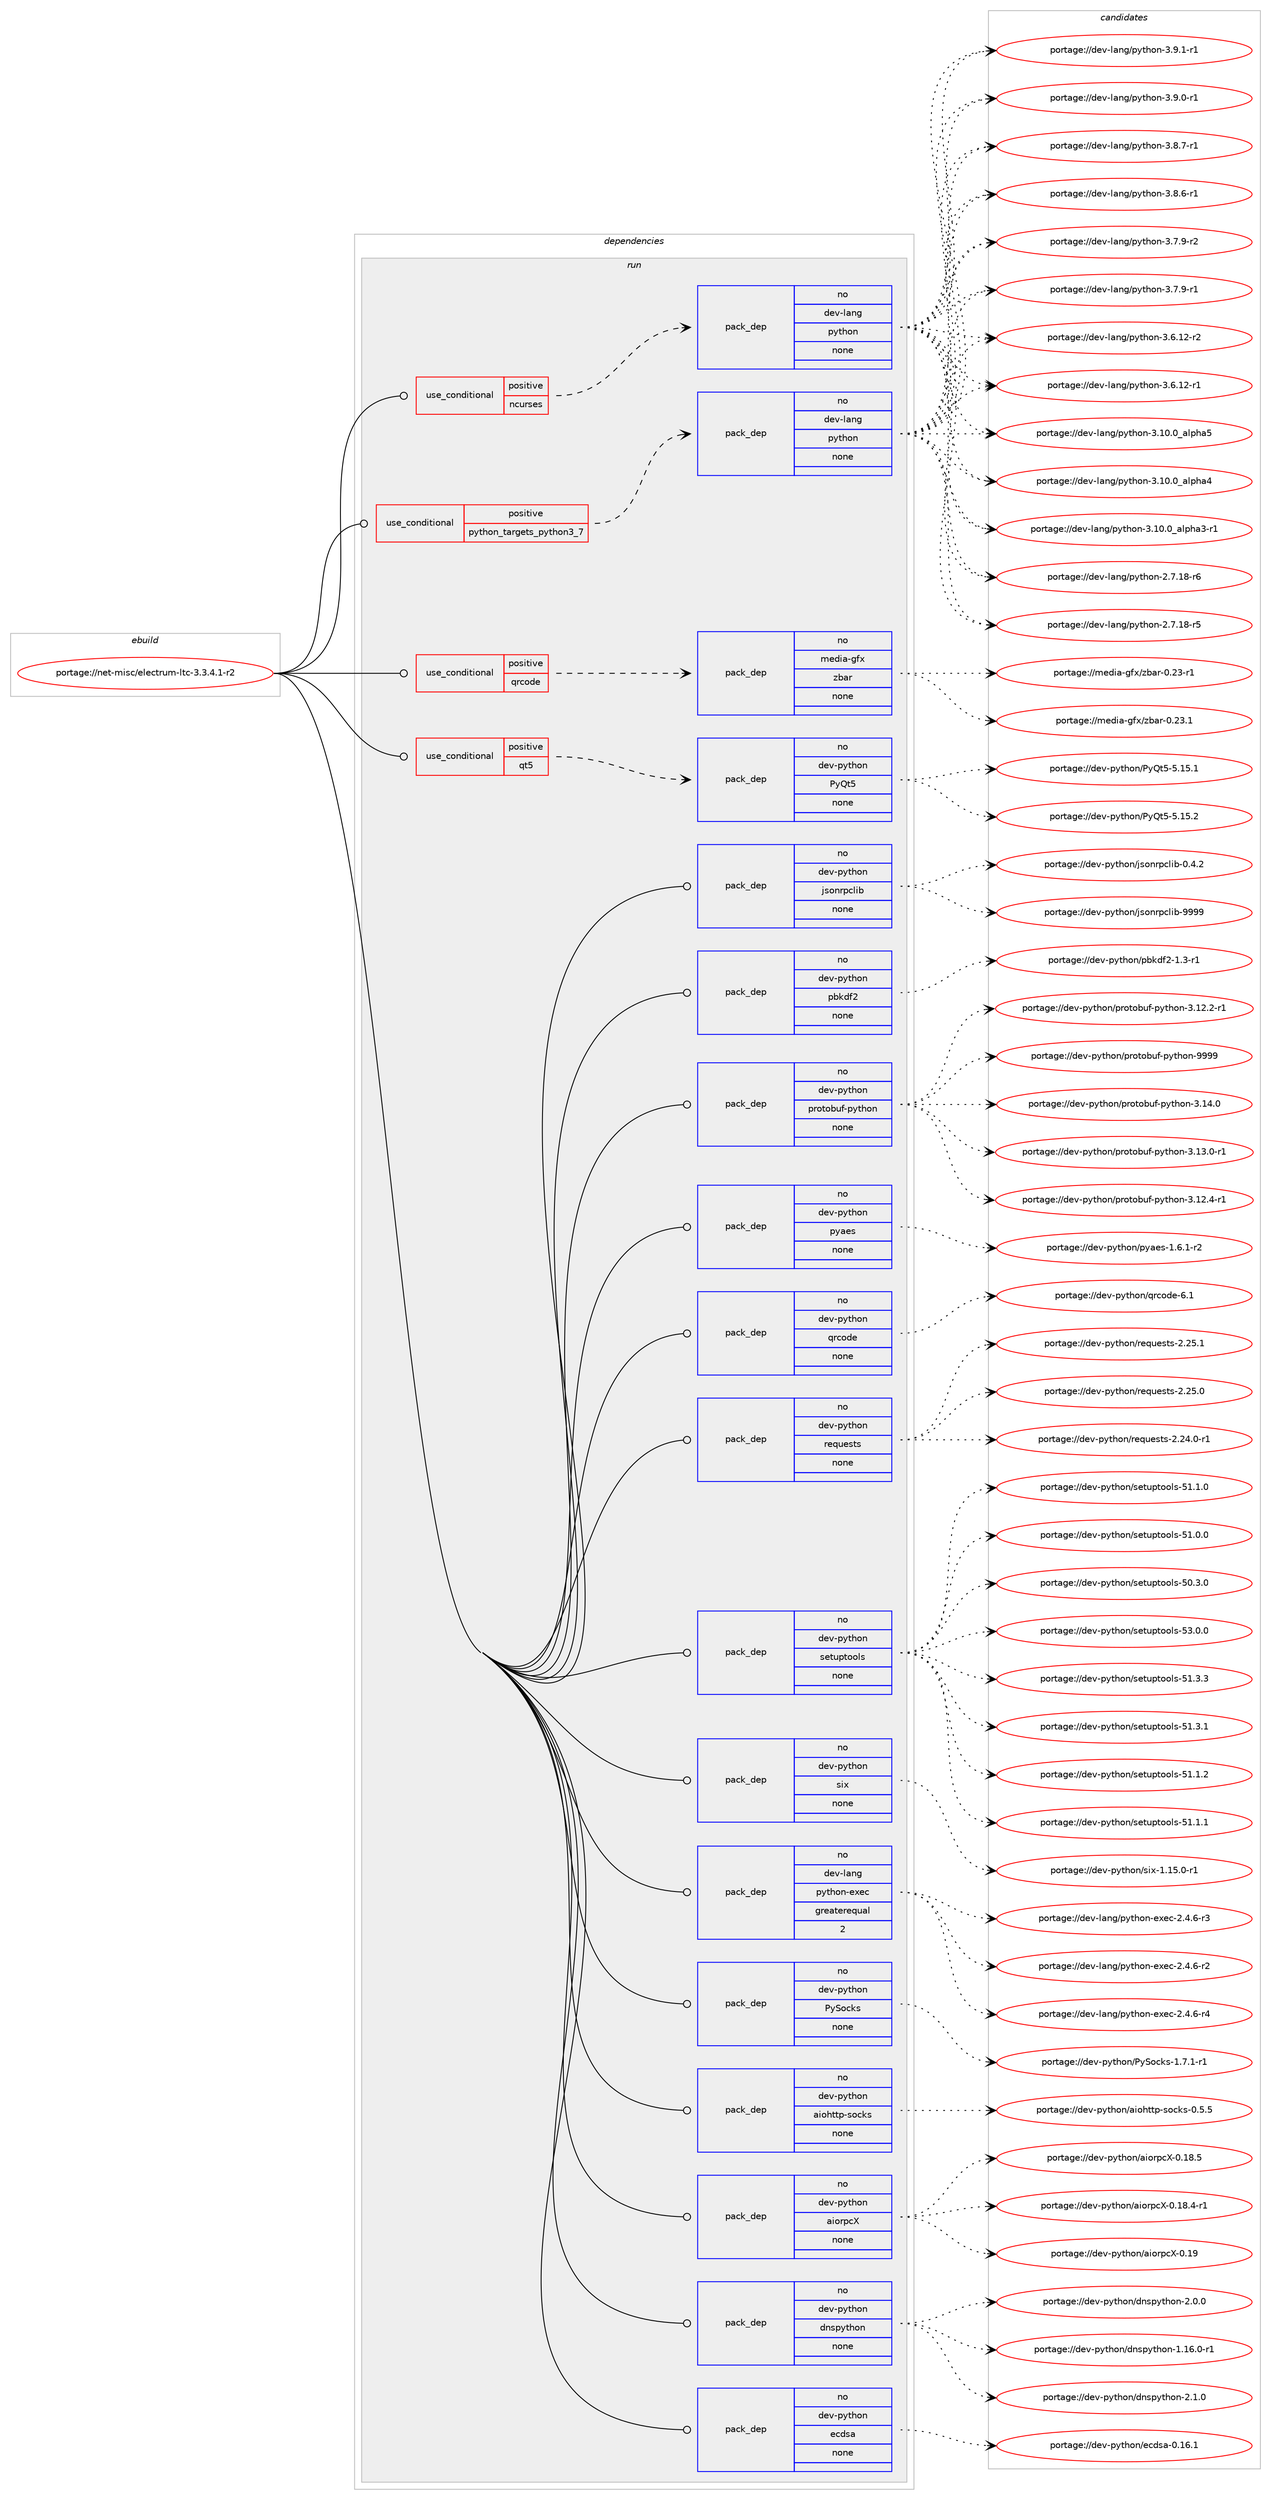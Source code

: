 digraph prolog {

# *************
# Graph options
# *************

newrank=true;
concentrate=true;
compound=true;
graph [rankdir=LR,fontname=Helvetica,fontsize=10,ranksep=1.5];#, ranksep=2.5, nodesep=0.2];
edge  [arrowhead=vee];
node  [fontname=Helvetica,fontsize=10];

# **********
# The ebuild
# **********

subgraph cluster_leftcol {
color=gray;
rank=same;
label=<<i>ebuild</i>>;
id [label="portage://net-misc/electrum-ltc-3.3.4.1-r2", color=red, width=4, href="../net-misc/electrum-ltc-3.3.4.1-r2.svg"];
}

# ****************
# The dependencies
# ****************

subgraph cluster_midcol {
color=gray;
label=<<i>dependencies</i>>;
subgraph cluster_compile {
fillcolor="#eeeeee";
style=filled;
label=<<i>compile</i>>;
}
subgraph cluster_compileandrun {
fillcolor="#eeeeee";
style=filled;
label=<<i>compile and run</i>>;
}
subgraph cluster_run {
fillcolor="#eeeeee";
style=filled;
label=<<i>run</i>>;
subgraph cond7633 {
dependency24983 [label=<<TABLE BORDER="0" CELLBORDER="1" CELLSPACING="0" CELLPADDING="4"><TR><TD ROWSPAN="3" CELLPADDING="10">use_conditional</TD></TR><TR><TD>positive</TD></TR><TR><TD>ncurses</TD></TR></TABLE>>, shape=none, color=red];
subgraph pack17125 {
dependency24984 [label=<<TABLE BORDER="0" CELLBORDER="1" CELLSPACING="0" CELLPADDING="4" WIDTH="220"><TR><TD ROWSPAN="6" CELLPADDING="30">pack_dep</TD></TR><TR><TD WIDTH="110">no</TD></TR><TR><TD>dev-lang</TD></TR><TR><TD>python</TD></TR><TR><TD>none</TD></TR><TR><TD></TD></TR></TABLE>>, shape=none, color=blue];
}
dependency24983:e -> dependency24984:w [weight=20,style="dashed",arrowhead="vee"];
}
id:e -> dependency24983:w [weight=20,style="solid",arrowhead="odot"];
subgraph cond7634 {
dependency24985 [label=<<TABLE BORDER="0" CELLBORDER="1" CELLSPACING="0" CELLPADDING="4"><TR><TD ROWSPAN="3" CELLPADDING="10">use_conditional</TD></TR><TR><TD>positive</TD></TR><TR><TD>python_targets_python3_7</TD></TR></TABLE>>, shape=none, color=red];
subgraph pack17126 {
dependency24986 [label=<<TABLE BORDER="0" CELLBORDER="1" CELLSPACING="0" CELLPADDING="4" WIDTH="220"><TR><TD ROWSPAN="6" CELLPADDING="30">pack_dep</TD></TR><TR><TD WIDTH="110">no</TD></TR><TR><TD>dev-lang</TD></TR><TR><TD>python</TD></TR><TR><TD>none</TD></TR><TR><TD></TD></TR></TABLE>>, shape=none, color=blue];
}
dependency24985:e -> dependency24986:w [weight=20,style="dashed",arrowhead="vee"];
}
id:e -> dependency24985:w [weight=20,style="solid",arrowhead="odot"];
subgraph cond7635 {
dependency24987 [label=<<TABLE BORDER="0" CELLBORDER="1" CELLSPACING="0" CELLPADDING="4"><TR><TD ROWSPAN="3" CELLPADDING="10">use_conditional</TD></TR><TR><TD>positive</TD></TR><TR><TD>qrcode</TD></TR></TABLE>>, shape=none, color=red];
subgraph pack17127 {
dependency24988 [label=<<TABLE BORDER="0" CELLBORDER="1" CELLSPACING="0" CELLPADDING="4" WIDTH="220"><TR><TD ROWSPAN="6" CELLPADDING="30">pack_dep</TD></TR><TR><TD WIDTH="110">no</TD></TR><TR><TD>media-gfx</TD></TR><TR><TD>zbar</TD></TR><TR><TD>none</TD></TR><TR><TD></TD></TR></TABLE>>, shape=none, color=blue];
}
dependency24987:e -> dependency24988:w [weight=20,style="dashed",arrowhead="vee"];
}
id:e -> dependency24987:w [weight=20,style="solid",arrowhead="odot"];
subgraph cond7636 {
dependency24989 [label=<<TABLE BORDER="0" CELLBORDER="1" CELLSPACING="0" CELLPADDING="4"><TR><TD ROWSPAN="3" CELLPADDING="10">use_conditional</TD></TR><TR><TD>positive</TD></TR><TR><TD>qt5</TD></TR></TABLE>>, shape=none, color=red];
subgraph pack17128 {
dependency24990 [label=<<TABLE BORDER="0" CELLBORDER="1" CELLSPACING="0" CELLPADDING="4" WIDTH="220"><TR><TD ROWSPAN="6" CELLPADDING="30">pack_dep</TD></TR><TR><TD WIDTH="110">no</TD></TR><TR><TD>dev-python</TD></TR><TR><TD>PyQt5</TD></TR><TR><TD>none</TD></TR><TR><TD></TD></TR></TABLE>>, shape=none, color=blue];
}
dependency24989:e -> dependency24990:w [weight=20,style="dashed",arrowhead="vee"];
}
id:e -> dependency24989:w [weight=20,style="solid",arrowhead="odot"];
subgraph pack17129 {
dependency24991 [label=<<TABLE BORDER="0" CELLBORDER="1" CELLSPACING="0" CELLPADDING="4" WIDTH="220"><TR><TD ROWSPAN="6" CELLPADDING="30">pack_dep</TD></TR><TR><TD WIDTH="110">no</TD></TR><TR><TD>dev-lang</TD></TR><TR><TD>python-exec</TD></TR><TR><TD>greaterequal</TD></TR><TR><TD>2</TD></TR></TABLE>>, shape=none, color=blue];
}
id:e -> dependency24991:w [weight=20,style="solid",arrowhead="odot"];
subgraph pack17130 {
dependency24992 [label=<<TABLE BORDER="0" CELLBORDER="1" CELLSPACING="0" CELLPADDING="4" WIDTH="220"><TR><TD ROWSPAN="6" CELLPADDING="30">pack_dep</TD></TR><TR><TD WIDTH="110">no</TD></TR><TR><TD>dev-python</TD></TR><TR><TD>PySocks</TD></TR><TR><TD>none</TD></TR><TR><TD></TD></TR></TABLE>>, shape=none, color=blue];
}
id:e -> dependency24992:w [weight=20,style="solid",arrowhead="odot"];
subgraph pack17131 {
dependency24993 [label=<<TABLE BORDER="0" CELLBORDER="1" CELLSPACING="0" CELLPADDING="4" WIDTH="220"><TR><TD ROWSPAN="6" CELLPADDING="30">pack_dep</TD></TR><TR><TD WIDTH="110">no</TD></TR><TR><TD>dev-python</TD></TR><TR><TD>aiohttp-socks</TD></TR><TR><TD>none</TD></TR><TR><TD></TD></TR></TABLE>>, shape=none, color=blue];
}
id:e -> dependency24993:w [weight=20,style="solid",arrowhead="odot"];
subgraph pack17132 {
dependency24994 [label=<<TABLE BORDER="0" CELLBORDER="1" CELLSPACING="0" CELLPADDING="4" WIDTH="220"><TR><TD ROWSPAN="6" CELLPADDING="30">pack_dep</TD></TR><TR><TD WIDTH="110">no</TD></TR><TR><TD>dev-python</TD></TR><TR><TD>aiorpcX</TD></TR><TR><TD>none</TD></TR><TR><TD></TD></TR></TABLE>>, shape=none, color=blue];
}
id:e -> dependency24994:w [weight=20,style="solid",arrowhead="odot"];
subgraph pack17133 {
dependency24995 [label=<<TABLE BORDER="0" CELLBORDER="1" CELLSPACING="0" CELLPADDING="4" WIDTH="220"><TR><TD ROWSPAN="6" CELLPADDING="30">pack_dep</TD></TR><TR><TD WIDTH="110">no</TD></TR><TR><TD>dev-python</TD></TR><TR><TD>dnspython</TD></TR><TR><TD>none</TD></TR><TR><TD></TD></TR></TABLE>>, shape=none, color=blue];
}
id:e -> dependency24995:w [weight=20,style="solid",arrowhead="odot"];
subgraph pack17134 {
dependency24996 [label=<<TABLE BORDER="0" CELLBORDER="1" CELLSPACING="0" CELLPADDING="4" WIDTH="220"><TR><TD ROWSPAN="6" CELLPADDING="30">pack_dep</TD></TR><TR><TD WIDTH="110">no</TD></TR><TR><TD>dev-python</TD></TR><TR><TD>ecdsa</TD></TR><TR><TD>none</TD></TR><TR><TD></TD></TR></TABLE>>, shape=none, color=blue];
}
id:e -> dependency24996:w [weight=20,style="solid",arrowhead="odot"];
subgraph pack17135 {
dependency24997 [label=<<TABLE BORDER="0" CELLBORDER="1" CELLSPACING="0" CELLPADDING="4" WIDTH="220"><TR><TD ROWSPAN="6" CELLPADDING="30">pack_dep</TD></TR><TR><TD WIDTH="110">no</TD></TR><TR><TD>dev-python</TD></TR><TR><TD>jsonrpclib</TD></TR><TR><TD>none</TD></TR><TR><TD></TD></TR></TABLE>>, shape=none, color=blue];
}
id:e -> dependency24997:w [weight=20,style="solid",arrowhead="odot"];
subgraph pack17136 {
dependency24998 [label=<<TABLE BORDER="0" CELLBORDER="1" CELLSPACING="0" CELLPADDING="4" WIDTH="220"><TR><TD ROWSPAN="6" CELLPADDING="30">pack_dep</TD></TR><TR><TD WIDTH="110">no</TD></TR><TR><TD>dev-python</TD></TR><TR><TD>pbkdf2</TD></TR><TR><TD>none</TD></TR><TR><TD></TD></TR></TABLE>>, shape=none, color=blue];
}
id:e -> dependency24998:w [weight=20,style="solid",arrowhead="odot"];
subgraph pack17137 {
dependency24999 [label=<<TABLE BORDER="0" CELLBORDER="1" CELLSPACING="0" CELLPADDING="4" WIDTH="220"><TR><TD ROWSPAN="6" CELLPADDING="30">pack_dep</TD></TR><TR><TD WIDTH="110">no</TD></TR><TR><TD>dev-python</TD></TR><TR><TD>protobuf-python</TD></TR><TR><TD>none</TD></TR><TR><TD></TD></TR></TABLE>>, shape=none, color=blue];
}
id:e -> dependency24999:w [weight=20,style="solid",arrowhead="odot"];
subgraph pack17138 {
dependency25000 [label=<<TABLE BORDER="0" CELLBORDER="1" CELLSPACING="0" CELLPADDING="4" WIDTH="220"><TR><TD ROWSPAN="6" CELLPADDING="30">pack_dep</TD></TR><TR><TD WIDTH="110">no</TD></TR><TR><TD>dev-python</TD></TR><TR><TD>pyaes</TD></TR><TR><TD>none</TD></TR><TR><TD></TD></TR></TABLE>>, shape=none, color=blue];
}
id:e -> dependency25000:w [weight=20,style="solid",arrowhead="odot"];
subgraph pack17139 {
dependency25001 [label=<<TABLE BORDER="0" CELLBORDER="1" CELLSPACING="0" CELLPADDING="4" WIDTH="220"><TR><TD ROWSPAN="6" CELLPADDING="30">pack_dep</TD></TR><TR><TD WIDTH="110">no</TD></TR><TR><TD>dev-python</TD></TR><TR><TD>qrcode</TD></TR><TR><TD>none</TD></TR><TR><TD></TD></TR></TABLE>>, shape=none, color=blue];
}
id:e -> dependency25001:w [weight=20,style="solid",arrowhead="odot"];
subgraph pack17140 {
dependency25002 [label=<<TABLE BORDER="0" CELLBORDER="1" CELLSPACING="0" CELLPADDING="4" WIDTH="220"><TR><TD ROWSPAN="6" CELLPADDING="30">pack_dep</TD></TR><TR><TD WIDTH="110">no</TD></TR><TR><TD>dev-python</TD></TR><TR><TD>requests</TD></TR><TR><TD>none</TD></TR><TR><TD></TD></TR></TABLE>>, shape=none, color=blue];
}
id:e -> dependency25002:w [weight=20,style="solid",arrowhead="odot"];
subgraph pack17141 {
dependency25003 [label=<<TABLE BORDER="0" CELLBORDER="1" CELLSPACING="0" CELLPADDING="4" WIDTH="220"><TR><TD ROWSPAN="6" CELLPADDING="30">pack_dep</TD></TR><TR><TD WIDTH="110">no</TD></TR><TR><TD>dev-python</TD></TR><TR><TD>setuptools</TD></TR><TR><TD>none</TD></TR><TR><TD></TD></TR></TABLE>>, shape=none, color=blue];
}
id:e -> dependency25003:w [weight=20,style="solid",arrowhead="odot"];
subgraph pack17142 {
dependency25004 [label=<<TABLE BORDER="0" CELLBORDER="1" CELLSPACING="0" CELLPADDING="4" WIDTH="220"><TR><TD ROWSPAN="6" CELLPADDING="30">pack_dep</TD></TR><TR><TD WIDTH="110">no</TD></TR><TR><TD>dev-python</TD></TR><TR><TD>six</TD></TR><TR><TD>none</TD></TR><TR><TD></TD></TR></TABLE>>, shape=none, color=blue];
}
id:e -> dependency25004:w [weight=20,style="solid",arrowhead="odot"];
}
}

# **************
# The candidates
# **************

subgraph cluster_choices {
rank=same;
color=gray;
label=<<i>candidates</i>>;

subgraph choice17125 {
color=black;
nodesep=1;
choice1001011184510897110103471121211161041111104551465746494511449 [label="portage://dev-lang/python-3.9.1-r1", color=red, width=4,href="../dev-lang/python-3.9.1-r1.svg"];
choice1001011184510897110103471121211161041111104551465746484511449 [label="portage://dev-lang/python-3.9.0-r1", color=red, width=4,href="../dev-lang/python-3.9.0-r1.svg"];
choice1001011184510897110103471121211161041111104551465646554511449 [label="portage://dev-lang/python-3.8.7-r1", color=red, width=4,href="../dev-lang/python-3.8.7-r1.svg"];
choice1001011184510897110103471121211161041111104551465646544511449 [label="portage://dev-lang/python-3.8.6-r1", color=red, width=4,href="../dev-lang/python-3.8.6-r1.svg"];
choice1001011184510897110103471121211161041111104551465546574511450 [label="portage://dev-lang/python-3.7.9-r2", color=red, width=4,href="../dev-lang/python-3.7.9-r2.svg"];
choice1001011184510897110103471121211161041111104551465546574511449 [label="portage://dev-lang/python-3.7.9-r1", color=red, width=4,href="../dev-lang/python-3.7.9-r1.svg"];
choice100101118451089711010347112121116104111110455146544649504511450 [label="portage://dev-lang/python-3.6.12-r2", color=red, width=4,href="../dev-lang/python-3.6.12-r2.svg"];
choice100101118451089711010347112121116104111110455146544649504511449 [label="portage://dev-lang/python-3.6.12-r1", color=red, width=4,href="../dev-lang/python-3.6.12-r1.svg"];
choice1001011184510897110103471121211161041111104551464948464895971081121049753 [label="portage://dev-lang/python-3.10.0_alpha5", color=red, width=4,href="../dev-lang/python-3.10.0_alpha5.svg"];
choice1001011184510897110103471121211161041111104551464948464895971081121049752 [label="portage://dev-lang/python-3.10.0_alpha4", color=red, width=4,href="../dev-lang/python-3.10.0_alpha4.svg"];
choice10010111845108971101034711212111610411111045514649484648959710811210497514511449 [label="portage://dev-lang/python-3.10.0_alpha3-r1", color=red, width=4,href="../dev-lang/python-3.10.0_alpha3-r1.svg"];
choice100101118451089711010347112121116104111110455046554649564511454 [label="portage://dev-lang/python-2.7.18-r6", color=red, width=4,href="../dev-lang/python-2.7.18-r6.svg"];
choice100101118451089711010347112121116104111110455046554649564511453 [label="portage://dev-lang/python-2.7.18-r5", color=red, width=4,href="../dev-lang/python-2.7.18-r5.svg"];
dependency24984:e -> choice1001011184510897110103471121211161041111104551465746494511449:w [style=dotted,weight="100"];
dependency24984:e -> choice1001011184510897110103471121211161041111104551465746484511449:w [style=dotted,weight="100"];
dependency24984:e -> choice1001011184510897110103471121211161041111104551465646554511449:w [style=dotted,weight="100"];
dependency24984:e -> choice1001011184510897110103471121211161041111104551465646544511449:w [style=dotted,weight="100"];
dependency24984:e -> choice1001011184510897110103471121211161041111104551465546574511450:w [style=dotted,weight="100"];
dependency24984:e -> choice1001011184510897110103471121211161041111104551465546574511449:w [style=dotted,weight="100"];
dependency24984:e -> choice100101118451089711010347112121116104111110455146544649504511450:w [style=dotted,weight="100"];
dependency24984:e -> choice100101118451089711010347112121116104111110455146544649504511449:w [style=dotted,weight="100"];
dependency24984:e -> choice1001011184510897110103471121211161041111104551464948464895971081121049753:w [style=dotted,weight="100"];
dependency24984:e -> choice1001011184510897110103471121211161041111104551464948464895971081121049752:w [style=dotted,weight="100"];
dependency24984:e -> choice10010111845108971101034711212111610411111045514649484648959710811210497514511449:w [style=dotted,weight="100"];
dependency24984:e -> choice100101118451089711010347112121116104111110455046554649564511454:w [style=dotted,weight="100"];
dependency24984:e -> choice100101118451089711010347112121116104111110455046554649564511453:w [style=dotted,weight="100"];
}
subgraph choice17126 {
color=black;
nodesep=1;
choice1001011184510897110103471121211161041111104551465746494511449 [label="portage://dev-lang/python-3.9.1-r1", color=red, width=4,href="../dev-lang/python-3.9.1-r1.svg"];
choice1001011184510897110103471121211161041111104551465746484511449 [label="portage://dev-lang/python-3.9.0-r1", color=red, width=4,href="../dev-lang/python-3.9.0-r1.svg"];
choice1001011184510897110103471121211161041111104551465646554511449 [label="portage://dev-lang/python-3.8.7-r1", color=red, width=4,href="../dev-lang/python-3.8.7-r1.svg"];
choice1001011184510897110103471121211161041111104551465646544511449 [label="portage://dev-lang/python-3.8.6-r1", color=red, width=4,href="../dev-lang/python-3.8.6-r1.svg"];
choice1001011184510897110103471121211161041111104551465546574511450 [label="portage://dev-lang/python-3.7.9-r2", color=red, width=4,href="../dev-lang/python-3.7.9-r2.svg"];
choice1001011184510897110103471121211161041111104551465546574511449 [label="portage://dev-lang/python-3.7.9-r1", color=red, width=4,href="../dev-lang/python-3.7.9-r1.svg"];
choice100101118451089711010347112121116104111110455146544649504511450 [label="portage://dev-lang/python-3.6.12-r2", color=red, width=4,href="../dev-lang/python-3.6.12-r2.svg"];
choice100101118451089711010347112121116104111110455146544649504511449 [label="portage://dev-lang/python-3.6.12-r1", color=red, width=4,href="../dev-lang/python-3.6.12-r1.svg"];
choice1001011184510897110103471121211161041111104551464948464895971081121049753 [label="portage://dev-lang/python-3.10.0_alpha5", color=red, width=4,href="../dev-lang/python-3.10.0_alpha5.svg"];
choice1001011184510897110103471121211161041111104551464948464895971081121049752 [label="portage://dev-lang/python-3.10.0_alpha4", color=red, width=4,href="../dev-lang/python-3.10.0_alpha4.svg"];
choice10010111845108971101034711212111610411111045514649484648959710811210497514511449 [label="portage://dev-lang/python-3.10.0_alpha3-r1", color=red, width=4,href="../dev-lang/python-3.10.0_alpha3-r1.svg"];
choice100101118451089711010347112121116104111110455046554649564511454 [label="portage://dev-lang/python-2.7.18-r6", color=red, width=4,href="../dev-lang/python-2.7.18-r6.svg"];
choice100101118451089711010347112121116104111110455046554649564511453 [label="portage://dev-lang/python-2.7.18-r5", color=red, width=4,href="../dev-lang/python-2.7.18-r5.svg"];
dependency24986:e -> choice1001011184510897110103471121211161041111104551465746494511449:w [style=dotted,weight="100"];
dependency24986:e -> choice1001011184510897110103471121211161041111104551465746484511449:w [style=dotted,weight="100"];
dependency24986:e -> choice1001011184510897110103471121211161041111104551465646554511449:w [style=dotted,weight="100"];
dependency24986:e -> choice1001011184510897110103471121211161041111104551465646544511449:w [style=dotted,weight="100"];
dependency24986:e -> choice1001011184510897110103471121211161041111104551465546574511450:w [style=dotted,weight="100"];
dependency24986:e -> choice1001011184510897110103471121211161041111104551465546574511449:w [style=dotted,weight="100"];
dependency24986:e -> choice100101118451089711010347112121116104111110455146544649504511450:w [style=dotted,weight="100"];
dependency24986:e -> choice100101118451089711010347112121116104111110455146544649504511449:w [style=dotted,weight="100"];
dependency24986:e -> choice1001011184510897110103471121211161041111104551464948464895971081121049753:w [style=dotted,weight="100"];
dependency24986:e -> choice1001011184510897110103471121211161041111104551464948464895971081121049752:w [style=dotted,weight="100"];
dependency24986:e -> choice10010111845108971101034711212111610411111045514649484648959710811210497514511449:w [style=dotted,weight="100"];
dependency24986:e -> choice100101118451089711010347112121116104111110455046554649564511454:w [style=dotted,weight="100"];
dependency24986:e -> choice100101118451089711010347112121116104111110455046554649564511453:w [style=dotted,weight="100"];
}
subgraph choice17127 {
color=black;
nodesep=1;
choice109101100105974510310212047122989711445484650514649 [label="portage://media-gfx/zbar-0.23.1", color=red, width=4,href="../media-gfx/zbar-0.23.1.svg"];
choice109101100105974510310212047122989711445484650514511449 [label="portage://media-gfx/zbar-0.23-r1", color=red, width=4,href="../media-gfx/zbar-0.23-r1.svg"];
dependency24988:e -> choice109101100105974510310212047122989711445484650514649:w [style=dotted,weight="100"];
dependency24988:e -> choice109101100105974510310212047122989711445484650514511449:w [style=dotted,weight="100"];
}
subgraph choice17128 {
color=black;
nodesep=1;
choice100101118451121211161041111104780121811165345534649534650 [label="portage://dev-python/PyQt5-5.15.2", color=red, width=4,href="../dev-python/PyQt5-5.15.2.svg"];
choice100101118451121211161041111104780121811165345534649534649 [label="portage://dev-python/PyQt5-5.15.1", color=red, width=4,href="../dev-python/PyQt5-5.15.1.svg"];
dependency24990:e -> choice100101118451121211161041111104780121811165345534649534650:w [style=dotted,weight="100"];
dependency24990:e -> choice100101118451121211161041111104780121811165345534649534649:w [style=dotted,weight="100"];
}
subgraph choice17129 {
color=black;
nodesep=1;
choice10010111845108971101034711212111610411111045101120101994550465246544511452 [label="portage://dev-lang/python-exec-2.4.6-r4", color=red, width=4,href="../dev-lang/python-exec-2.4.6-r4.svg"];
choice10010111845108971101034711212111610411111045101120101994550465246544511451 [label="portage://dev-lang/python-exec-2.4.6-r3", color=red, width=4,href="../dev-lang/python-exec-2.4.6-r3.svg"];
choice10010111845108971101034711212111610411111045101120101994550465246544511450 [label="portage://dev-lang/python-exec-2.4.6-r2", color=red, width=4,href="../dev-lang/python-exec-2.4.6-r2.svg"];
dependency24991:e -> choice10010111845108971101034711212111610411111045101120101994550465246544511452:w [style=dotted,weight="100"];
dependency24991:e -> choice10010111845108971101034711212111610411111045101120101994550465246544511451:w [style=dotted,weight="100"];
dependency24991:e -> choice10010111845108971101034711212111610411111045101120101994550465246544511450:w [style=dotted,weight="100"];
}
subgraph choice17130 {
color=black;
nodesep=1;
choice10010111845112121116104111110478012183111991071154549465546494511449 [label="portage://dev-python/PySocks-1.7.1-r1", color=red, width=4,href="../dev-python/PySocks-1.7.1-r1.svg"];
dependency24992:e -> choice10010111845112121116104111110478012183111991071154549465546494511449:w [style=dotted,weight="100"];
}
subgraph choice17131 {
color=black;
nodesep=1;
choice1001011184511212111610411111047971051111041161161124511511199107115454846534653 [label="portage://dev-python/aiohttp-socks-0.5.5", color=red, width=4,href="../dev-python/aiohttp-socks-0.5.5.svg"];
dependency24993:e -> choice1001011184511212111610411111047971051111041161161124511511199107115454846534653:w [style=dotted,weight="100"];
}
subgraph choice17132 {
color=black;
nodesep=1;
choice10010111845112121116104111110479710511111411299884548464957 [label="portage://dev-python/aiorpcX-0.19", color=red, width=4,href="../dev-python/aiorpcX-0.19.svg"];
choice100101118451121211161041111104797105111114112998845484649564653 [label="portage://dev-python/aiorpcX-0.18.5", color=red, width=4,href="../dev-python/aiorpcX-0.18.5.svg"];
choice1001011184511212111610411111047971051111141129988454846495646524511449 [label="portage://dev-python/aiorpcX-0.18.4-r1", color=red, width=4,href="../dev-python/aiorpcX-0.18.4-r1.svg"];
dependency24994:e -> choice10010111845112121116104111110479710511111411299884548464957:w [style=dotted,weight="100"];
dependency24994:e -> choice100101118451121211161041111104797105111114112998845484649564653:w [style=dotted,weight="100"];
dependency24994:e -> choice1001011184511212111610411111047971051111141129988454846495646524511449:w [style=dotted,weight="100"];
}
subgraph choice17133 {
color=black;
nodesep=1;
choice1001011184511212111610411111047100110115112121116104111110455046494648 [label="portage://dev-python/dnspython-2.1.0", color=red, width=4,href="../dev-python/dnspython-2.1.0.svg"];
choice1001011184511212111610411111047100110115112121116104111110455046484648 [label="portage://dev-python/dnspython-2.0.0", color=red, width=4,href="../dev-python/dnspython-2.0.0.svg"];
choice1001011184511212111610411111047100110115112121116104111110454946495446484511449 [label="portage://dev-python/dnspython-1.16.0-r1", color=red, width=4,href="../dev-python/dnspython-1.16.0-r1.svg"];
dependency24995:e -> choice1001011184511212111610411111047100110115112121116104111110455046494648:w [style=dotted,weight="100"];
dependency24995:e -> choice1001011184511212111610411111047100110115112121116104111110455046484648:w [style=dotted,weight="100"];
dependency24995:e -> choice1001011184511212111610411111047100110115112121116104111110454946495446484511449:w [style=dotted,weight="100"];
}
subgraph choice17134 {
color=black;
nodesep=1;
choice1001011184511212111610411111047101991001159745484649544649 [label="portage://dev-python/ecdsa-0.16.1", color=red, width=4,href="../dev-python/ecdsa-0.16.1.svg"];
dependency24996:e -> choice1001011184511212111610411111047101991001159745484649544649:w [style=dotted,weight="100"];
}
subgraph choice17135 {
color=black;
nodesep=1;
choice100101118451121211161041111104710611511111011411299108105984557575757 [label="portage://dev-python/jsonrpclib-9999", color=red, width=4,href="../dev-python/jsonrpclib-9999.svg"];
choice10010111845112121116104111110471061151111101141129910810598454846524650 [label="portage://dev-python/jsonrpclib-0.4.2", color=red, width=4,href="../dev-python/jsonrpclib-0.4.2.svg"];
dependency24997:e -> choice100101118451121211161041111104710611511111011411299108105984557575757:w [style=dotted,weight="100"];
dependency24997:e -> choice10010111845112121116104111110471061151111101141129910810598454846524650:w [style=dotted,weight="100"];
}
subgraph choice17136 {
color=black;
nodesep=1;
choice10010111845112121116104111110471129810710010250454946514511449 [label="portage://dev-python/pbkdf2-1.3-r1", color=red, width=4,href="../dev-python/pbkdf2-1.3-r1.svg"];
dependency24998:e -> choice10010111845112121116104111110471129810710010250454946514511449:w [style=dotted,weight="100"];
}
subgraph choice17137 {
color=black;
nodesep=1;
choice100101118451121211161041111104711211411111611198117102451121211161041111104557575757 [label="portage://dev-python/protobuf-python-9999", color=red, width=4,href="../dev-python/protobuf-python-9999.svg"];
choice1001011184511212111610411111047112114111116111981171024511212111610411111045514649524648 [label="portage://dev-python/protobuf-python-3.14.0", color=red, width=4,href="../dev-python/protobuf-python-3.14.0.svg"];
choice10010111845112121116104111110471121141111161119811710245112121116104111110455146495146484511449 [label="portage://dev-python/protobuf-python-3.13.0-r1", color=red, width=4,href="../dev-python/protobuf-python-3.13.0-r1.svg"];
choice10010111845112121116104111110471121141111161119811710245112121116104111110455146495046524511449 [label="portage://dev-python/protobuf-python-3.12.4-r1", color=red, width=4,href="../dev-python/protobuf-python-3.12.4-r1.svg"];
choice10010111845112121116104111110471121141111161119811710245112121116104111110455146495046504511449 [label="portage://dev-python/protobuf-python-3.12.2-r1", color=red, width=4,href="../dev-python/protobuf-python-3.12.2-r1.svg"];
dependency24999:e -> choice100101118451121211161041111104711211411111611198117102451121211161041111104557575757:w [style=dotted,weight="100"];
dependency24999:e -> choice1001011184511212111610411111047112114111116111981171024511212111610411111045514649524648:w [style=dotted,weight="100"];
dependency24999:e -> choice10010111845112121116104111110471121141111161119811710245112121116104111110455146495146484511449:w [style=dotted,weight="100"];
dependency24999:e -> choice10010111845112121116104111110471121141111161119811710245112121116104111110455146495046524511449:w [style=dotted,weight="100"];
dependency24999:e -> choice10010111845112121116104111110471121141111161119811710245112121116104111110455146495046504511449:w [style=dotted,weight="100"];
}
subgraph choice17138 {
color=black;
nodesep=1;
choice1001011184511212111610411111047112121971011154549465446494511450 [label="portage://dev-python/pyaes-1.6.1-r2", color=red, width=4,href="../dev-python/pyaes-1.6.1-r2.svg"];
dependency25000:e -> choice1001011184511212111610411111047112121971011154549465446494511450:w [style=dotted,weight="100"];
}
subgraph choice17139 {
color=black;
nodesep=1;
choice10010111845112121116104111110471131149911110010145544649 [label="portage://dev-python/qrcode-6.1", color=red, width=4,href="../dev-python/qrcode-6.1.svg"];
dependency25001:e -> choice10010111845112121116104111110471131149911110010145544649:w [style=dotted,weight="100"];
}
subgraph choice17140 {
color=black;
nodesep=1;
choice100101118451121211161041111104711410111311710111511611545504650534649 [label="portage://dev-python/requests-2.25.1", color=red, width=4,href="../dev-python/requests-2.25.1.svg"];
choice100101118451121211161041111104711410111311710111511611545504650534648 [label="portage://dev-python/requests-2.25.0", color=red, width=4,href="../dev-python/requests-2.25.0.svg"];
choice1001011184511212111610411111047114101113117101115116115455046505246484511449 [label="portage://dev-python/requests-2.24.0-r1", color=red, width=4,href="../dev-python/requests-2.24.0-r1.svg"];
dependency25002:e -> choice100101118451121211161041111104711410111311710111511611545504650534649:w [style=dotted,weight="100"];
dependency25002:e -> choice100101118451121211161041111104711410111311710111511611545504650534648:w [style=dotted,weight="100"];
dependency25002:e -> choice1001011184511212111610411111047114101113117101115116115455046505246484511449:w [style=dotted,weight="100"];
}
subgraph choice17141 {
color=black;
nodesep=1;
choice100101118451121211161041111104711510111611711211611111110811545535146484648 [label="portage://dev-python/setuptools-53.0.0", color=red, width=4,href="../dev-python/setuptools-53.0.0.svg"];
choice100101118451121211161041111104711510111611711211611111110811545534946514651 [label="portage://dev-python/setuptools-51.3.3", color=red, width=4,href="../dev-python/setuptools-51.3.3.svg"];
choice100101118451121211161041111104711510111611711211611111110811545534946514649 [label="portage://dev-python/setuptools-51.3.1", color=red, width=4,href="../dev-python/setuptools-51.3.1.svg"];
choice100101118451121211161041111104711510111611711211611111110811545534946494650 [label="portage://dev-python/setuptools-51.1.2", color=red, width=4,href="../dev-python/setuptools-51.1.2.svg"];
choice100101118451121211161041111104711510111611711211611111110811545534946494649 [label="portage://dev-python/setuptools-51.1.1", color=red, width=4,href="../dev-python/setuptools-51.1.1.svg"];
choice100101118451121211161041111104711510111611711211611111110811545534946494648 [label="portage://dev-python/setuptools-51.1.0", color=red, width=4,href="../dev-python/setuptools-51.1.0.svg"];
choice100101118451121211161041111104711510111611711211611111110811545534946484648 [label="portage://dev-python/setuptools-51.0.0", color=red, width=4,href="../dev-python/setuptools-51.0.0.svg"];
choice100101118451121211161041111104711510111611711211611111110811545534846514648 [label="portage://dev-python/setuptools-50.3.0", color=red, width=4,href="../dev-python/setuptools-50.3.0.svg"];
dependency25003:e -> choice100101118451121211161041111104711510111611711211611111110811545535146484648:w [style=dotted,weight="100"];
dependency25003:e -> choice100101118451121211161041111104711510111611711211611111110811545534946514651:w [style=dotted,weight="100"];
dependency25003:e -> choice100101118451121211161041111104711510111611711211611111110811545534946514649:w [style=dotted,weight="100"];
dependency25003:e -> choice100101118451121211161041111104711510111611711211611111110811545534946494650:w [style=dotted,weight="100"];
dependency25003:e -> choice100101118451121211161041111104711510111611711211611111110811545534946494649:w [style=dotted,weight="100"];
dependency25003:e -> choice100101118451121211161041111104711510111611711211611111110811545534946494648:w [style=dotted,weight="100"];
dependency25003:e -> choice100101118451121211161041111104711510111611711211611111110811545534946484648:w [style=dotted,weight="100"];
dependency25003:e -> choice100101118451121211161041111104711510111611711211611111110811545534846514648:w [style=dotted,weight="100"];
}
subgraph choice17142 {
color=black;
nodesep=1;
choice1001011184511212111610411111047115105120454946495346484511449 [label="portage://dev-python/six-1.15.0-r1", color=red, width=4,href="../dev-python/six-1.15.0-r1.svg"];
dependency25004:e -> choice1001011184511212111610411111047115105120454946495346484511449:w [style=dotted,weight="100"];
}
}

}
